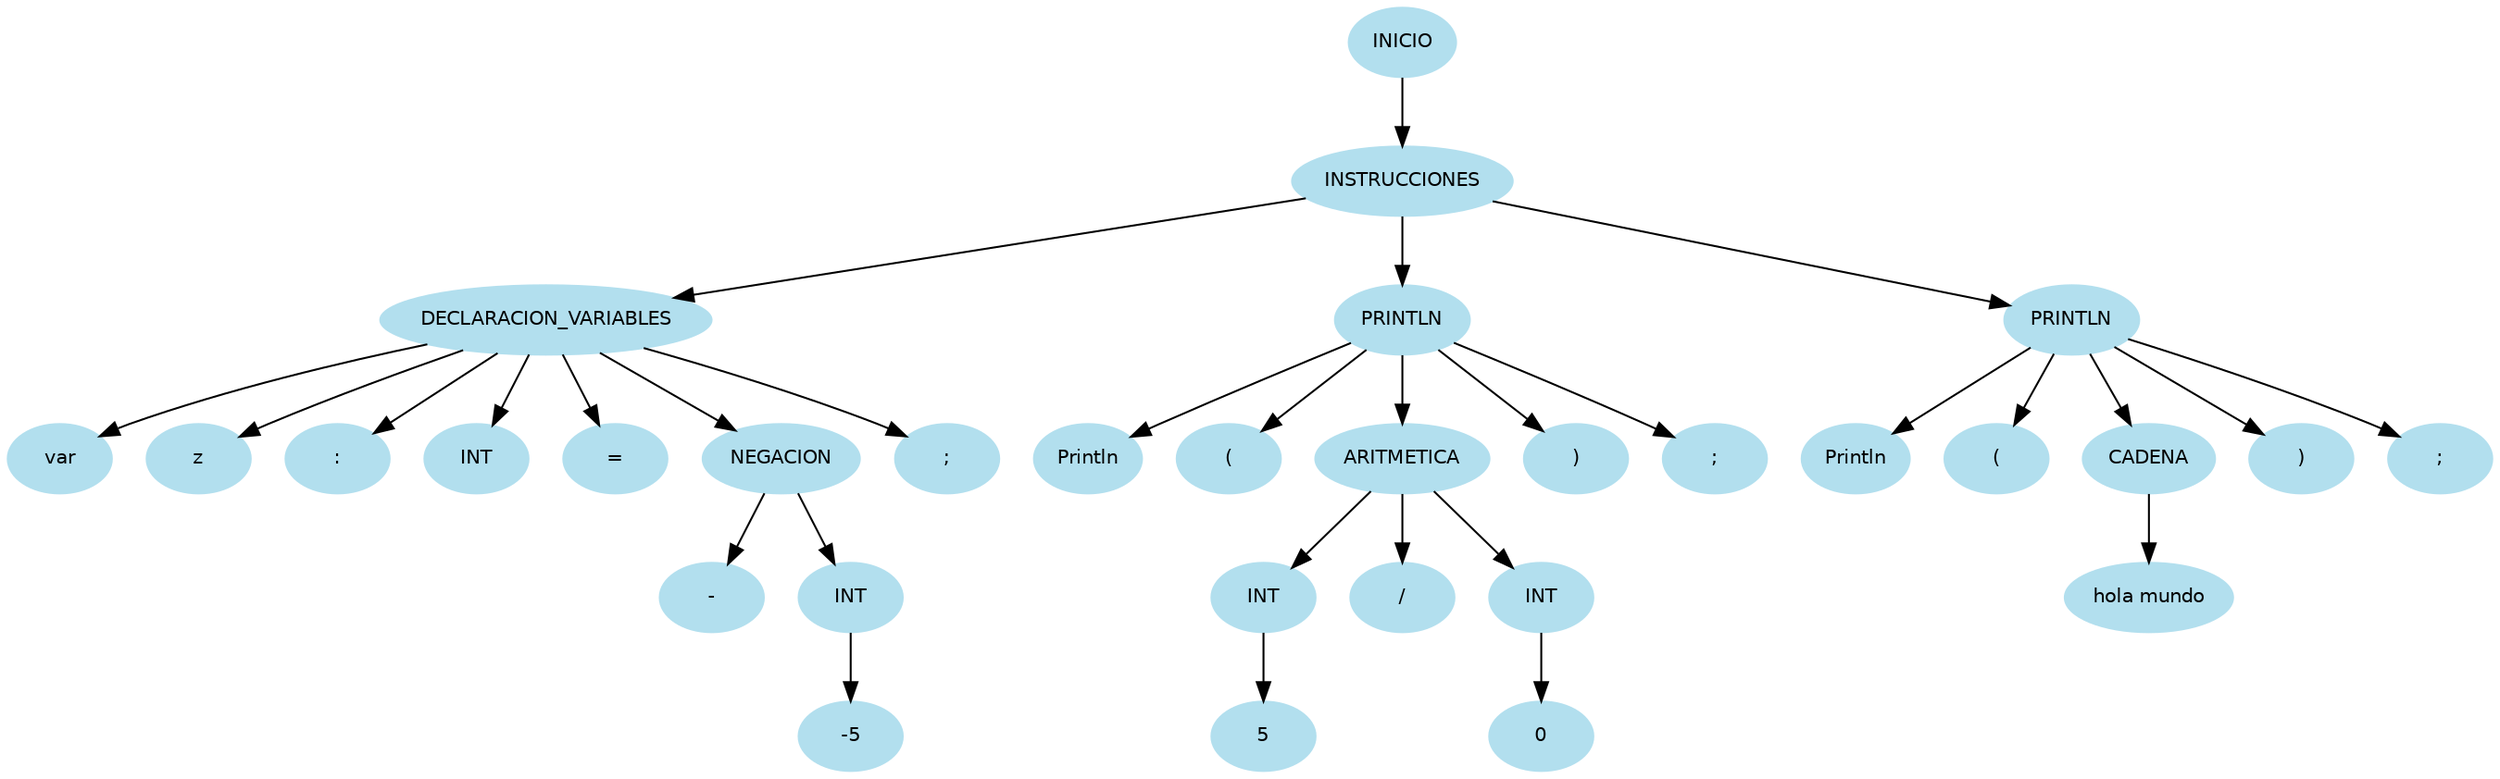 digraph arbolAST{
node [shape=oval, style=filled, color=lightblue2, fontname=Helvetica, fontsize=10];
edge [fontname=Helvetica, fontsize=10];
n0[label="INICIO"];
n1[label="INSTRUCCIONES"];
n0 -> n1;
n2[label="DECLARACION_VARIABLES"];
n1 -> n2;
n3[label="var"];
n2 -> n3;
n4[label="z"];
n2 -> n4;
n5[label=":"];
n2 -> n5;
n6[label="INT"];
n2 -> n6;
n7[label="="];
n2 -> n7;
n8[label="NEGACION"];
n2 -> n8;
n9[label="-"];
n8 -> n9;
n10[label="INT"];
n8 -> n10;
n11[label="-5"];
n10 -> n11;
n12[label=";"];
n2 -> n12;
n13[label="PRINTLN"];
n1 -> n13;
n14[label="Println"];
n13 -> n14;
n15[label="("];
n13 -> n15;
n16[label="ARITMETICA"];
n13 -> n16;
n17[label="INT"];
n16 -> n17;
n18[label="5"];
n17 -> n18;
n19[label="/"];
n16 -> n19;
n20[label="INT"];
n16 -> n20;
n21[label="0"];
n20 -> n21;
n22[label=")"];
n13 -> n22;
n23[label=";"];
n13 -> n23;
n24[label="PRINTLN"];
n1 -> n24;
n25[label="Println"];
n24 -> n25;
n26[label="("];
n24 -> n26;
n27[label="CADENA"];
n24 -> n27;
n28[label="hola mundo"];
n27 -> n28;
n29[label=")"];
n24 -> n29;
n30[label=";"];
n24 -> n30;
}